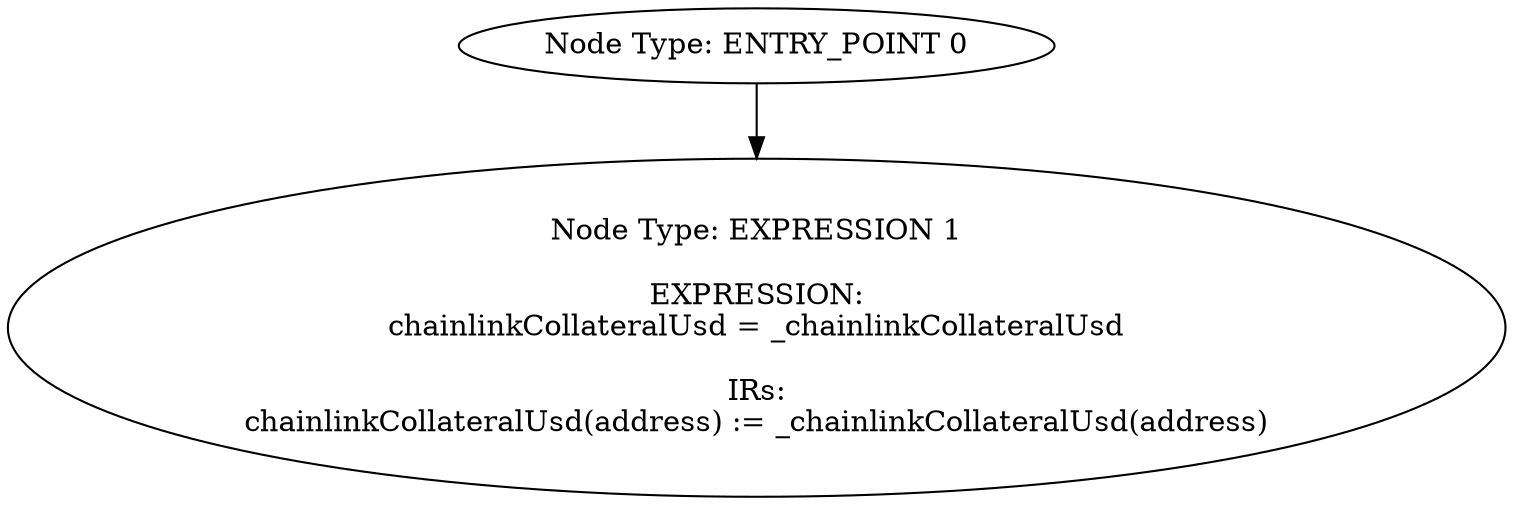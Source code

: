 digraph{
0[label="Node Type: ENTRY_POINT 0
"];
0->1;
1[label="Node Type: EXPRESSION 1

EXPRESSION:
chainlinkCollateralUsd = _chainlinkCollateralUsd

IRs:
chainlinkCollateralUsd(address) := _chainlinkCollateralUsd(address)"];
}
